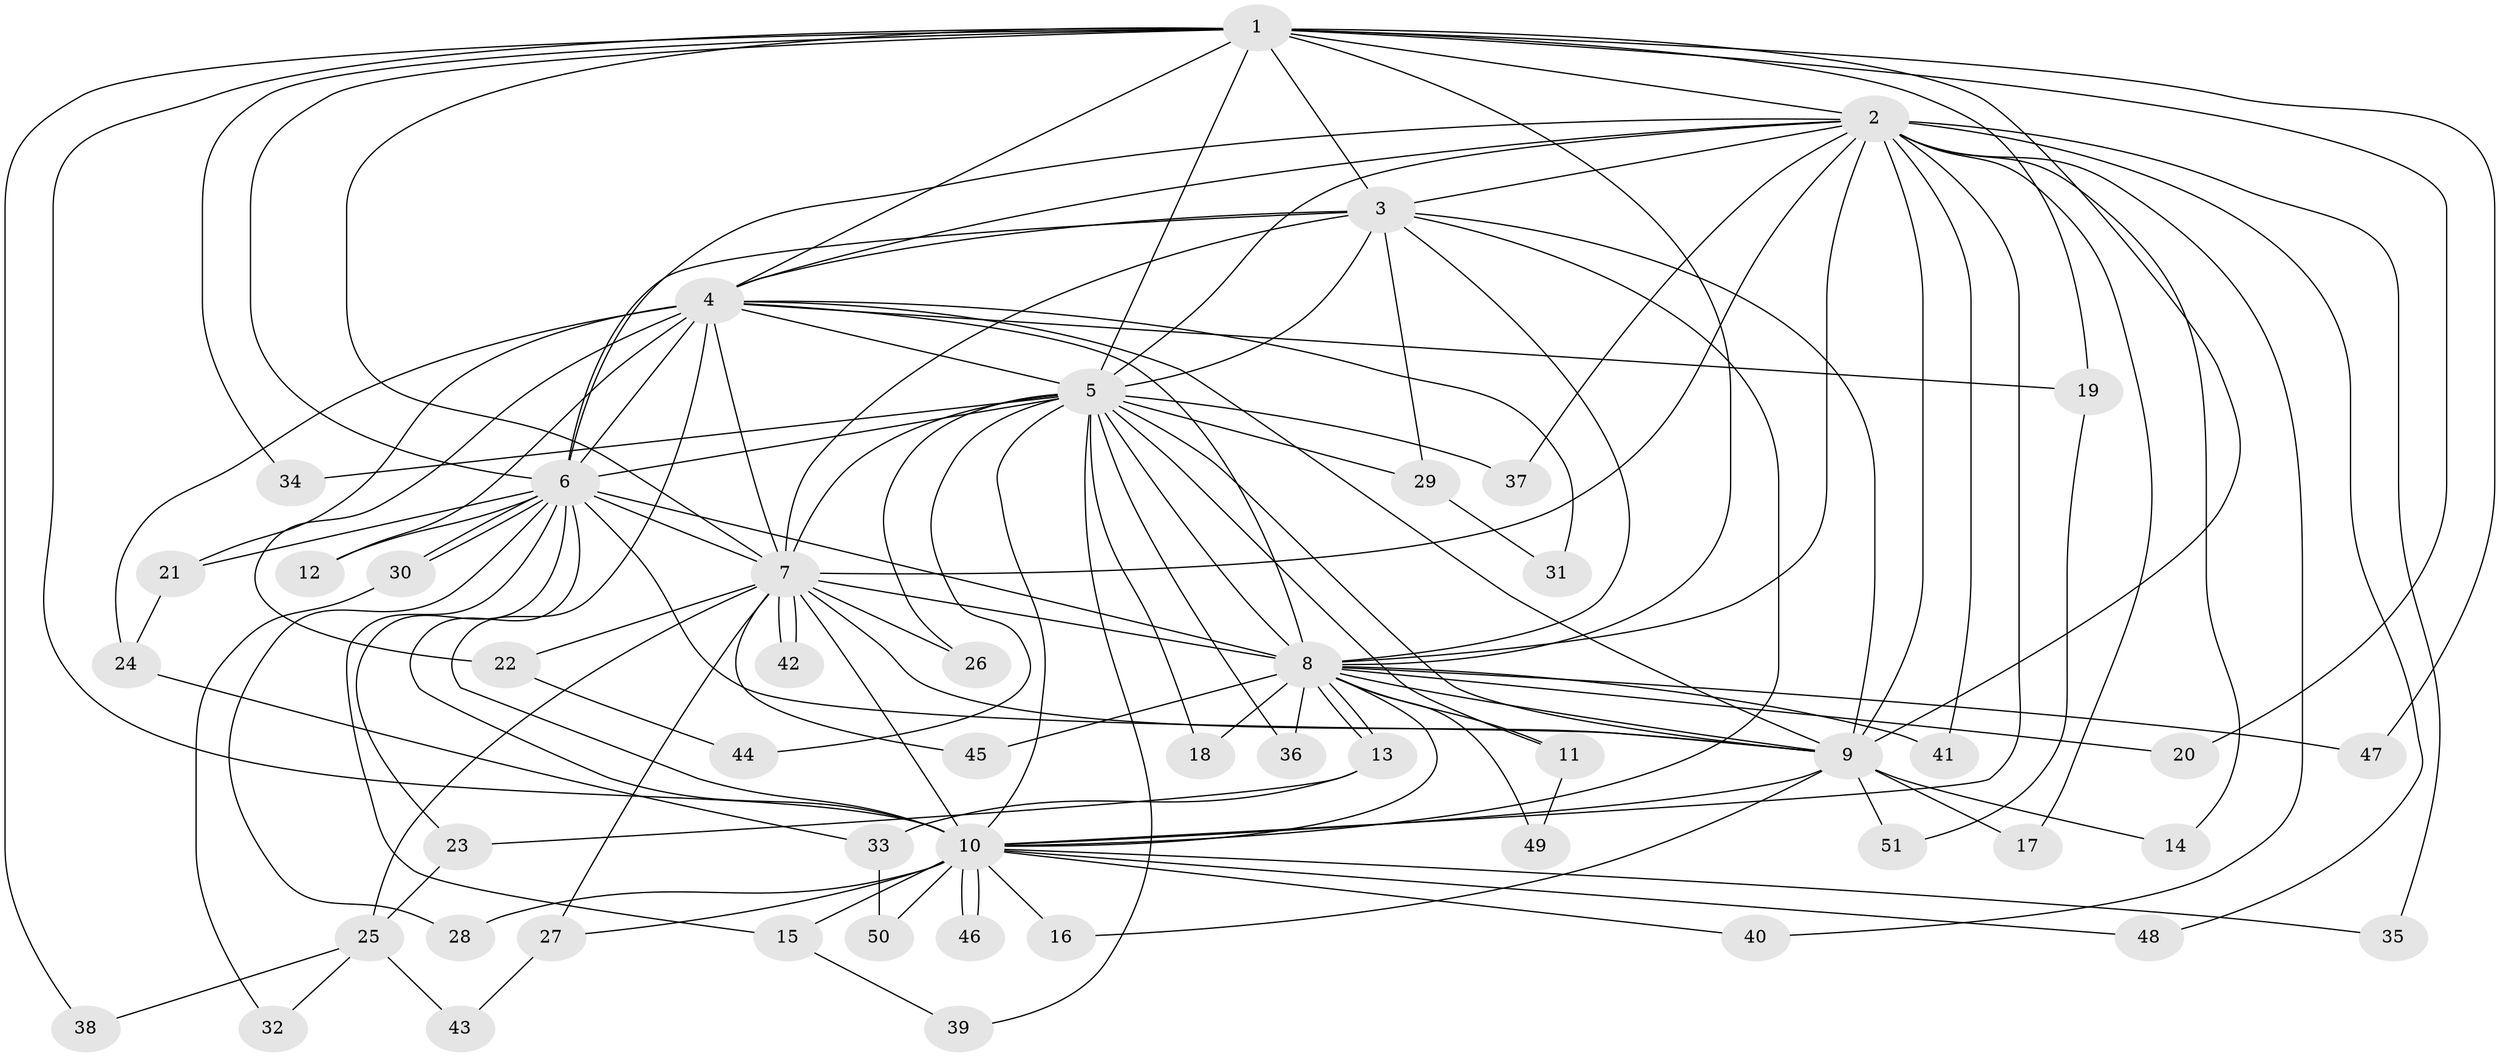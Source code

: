 // Generated by graph-tools (version 1.1) at 2025/14/03/09/25 04:14:07]
// undirected, 51 vertices, 127 edges
graph export_dot {
graph [start="1"]
  node [color=gray90,style=filled];
  1;
  2;
  3;
  4;
  5;
  6;
  7;
  8;
  9;
  10;
  11;
  12;
  13;
  14;
  15;
  16;
  17;
  18;
  19;
  20;
  21;
  22;
  23;
  24;
  25;
  26;
  27;
  28;
  29;
  30;
  31;
  32;
  33;
  34;
  35;
  36;
  37;
  38;
  39;
  40;
  41;
  42;
  43;
  44;
  45;
  46;
  47;
  48;
  49;
  50;
  51;
  1 -- 2;
  1 -- 3;
  1 -- 4;
  1 -- 5;
  1 -- 6;
  1 -- 7;
  1 -- 8;
  1 -- 9;
  1 -- 10;
  1 -- 19;
  1 -- 20;
  1 -- 34;
  1 -- 38;
  1 -- 47;
  2 -- 3;
  2 -- 4;
  2 -- 5;
  2 -- 6;
  2 -- 7;
  2 -- 8;
  2 -- 9;
  2 -- 10;
  2 -- 14;
  2 -- 17;
  2 -- 35;
  2 -- 37;
  2 -- 40;
  2 -- 41;
  2 -- 48;
  3 -- 4;
  3 -- 5;
  3 -- 6;
  3 -- 7;
  3 -- 8;
  3 -- 9;
  3 -- 10;
  3 -- 29;
  4 -- 5;
  4 -- 6;
  4 -- 7;
  4 -- 8;
  4 -- 9;
  4 -- 10;
  4 -- 12;
  4 -- 19;
  4 -- 21;
  4 -- 22;
  4 -- 24;
  4 -- 31;
  5 -- 6;
  5 -- 7;
  5 -- 8;
  5 -- 9;
  5 -- 10;
  5 -- 11;
  5 -- 18;
  5 -- 26;
  5 -- 29;
  5 -- 34;
  5 -- 36;
  5 -- 37;
  5 -- 39;
  5 -- 44;
  6 -- 7;
  6 -- 8;
  6 -- 9;
  6 -- 10;
  6 -- 12;
  6 -- 15;
  6 -- 21;
  6 -- 23;
  6 -- 28;
  6 -- 30;
  6 -- 30;
  7 -- 8;
  7 -- 9;
  7 -- 10;
  7 -- 22;
  7 -- 25;
  7 -- 26;
  7 -- 27;
  7 -- 42;
  7 -- 42;
  7 -- 45;
  8 -- 9;
  8 -- 10;
  8 -- 11;
  8 -- 13;
  8 -- 13;
  8 -- 18;
  8 -- 20;
  8 -- 36;
  8 -- 41;
  8 -- 45;
  8 -- 47;
  8 -- 49;
  9 -- 10;
  9 -- 14;
  9 -- 16;
  9 -- 17;
  9 -- 51;
  10 -- 15;
  10 -- 16;
  10 -- 27;
  10 -- 28;
  10 -- 35;
  10 -- 40;
  10 -- 46;
  10 -- 46;
  10 -- 48;
  10 -- 50;
  11 -- 49;
  13 -- 23;
  13 -- 33;
  15 -- 39;
  19 -- 51;
  21 -- 24;
  22 -- 44;
  23 -- 25;
  24 -- 33;
  25 -- 32;
  25 -- 38;
  25 -- 43;
  27 -- 43;
  29 -- 31;
  30 -- 32;
  33 -- 50;
}
